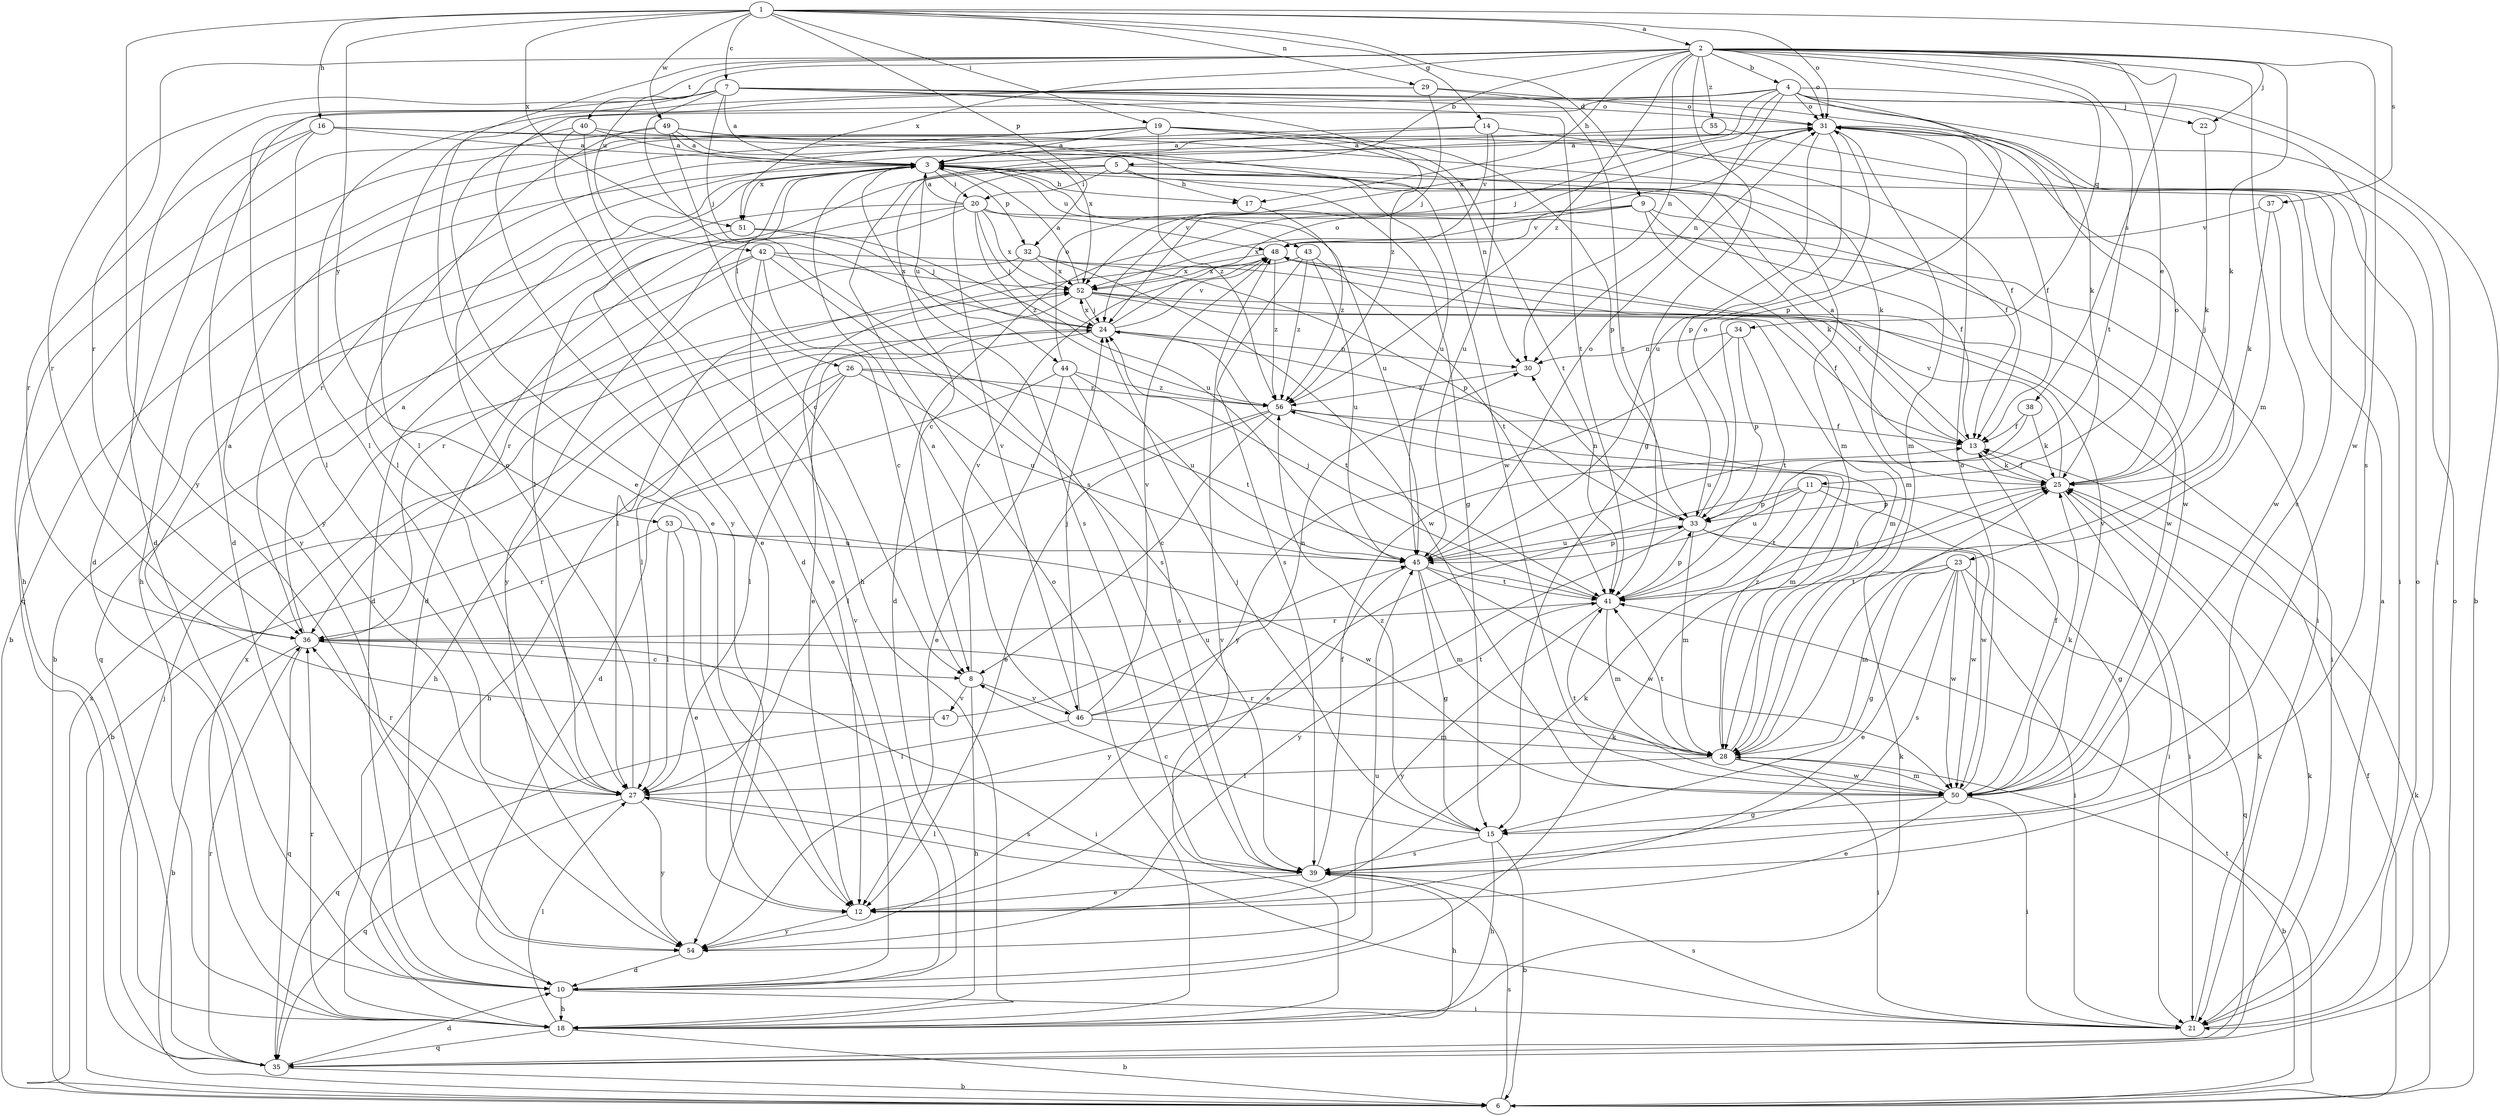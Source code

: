 strict digraph  {
	1 -> 2 [label=a];
	7 -> 3 [label=a];
	13 -> 3 [label=a];
	14 -> 3 [label=a];
	16 -> 3 [label=a];
	19 -> 3 [label=a];
	20 -> 3 [label=a];
	21 -> 3 [label=a];
	31 -> 3 [label=a];
	36 -> 3 [label=a];
	40 -> 3 [label=a];
	46 -> 3 [label=a];
	47 -> 3 [label=a];
	49 -> 3 [label=a];
	52 -> 3 [label=a];
	55 -> 3 [label=a];
	2 -> 4 [label=b];
	2 -> 5 [label=b];
	3 -> 6 [label=b];
	4 -> 6 [label=b];
	15 -> 6 [label=b];
	18 -> 6 [label=b];
	20 -> 6 [label=b];
	28 -> 6 [label=b];
	35 -> 6 [label=b];
	36 -> 6 [label=b];
	44 -> 6 [label=b];
	1 -> 7 [label=c];
	5 -> 8 [label=c];
	15 -> 8 [label=c];
	36 -> 8 [label=c];
	42 -> 8 [label=c];
	49 -> 8 [label=c];
	56 -> 8 [label=c];
	1 -> 9 [label=d];
	7 -> 10 [label=d];
	9 -> 10 [label=d];
	16 -> 10 [label=d];
	20 -> 10 [label=d];
	26 -> 10 [label=d];
	29 -> 10 [label=d];
	35 -> 10 [label=d];
	40 -> 10 [label=d];
	51 -> 10 [label=d];
	54 -> 10 [label=d];
	2 -> 11 [label=e];
	2 -> 12 [label=e];
	3 -> 12 [label=e];
	11 -> 12 [label=e];
	23 -> 12 [label=e];
	39 -> 12 [label=e];
	40 -> 12 [label=e];
	42 -> 12 [label=e];
	44 -> 12 [label=e];
	50 -> 12 [label=e];
	52 -> 12 [label=e];
	53 -> 12 [label=e];
	56 -> 12 [label=e];
	5 -> 13 [label=f];
	6 -> 13 [label=f];
	9 -> 13 [label=f];
	14 -> 13 [label=f];
	25 -> 13 [label=f];
	31 -> 13 [label=f];
	38 -> 13 [label=f];
	39 -> 13 [label=f];
	42 -> 13 [label=f];
	50 -> 13 [label=f];
	52 -> 13 [label=f];
	56 -> 13 [label=f];
	1 -> 14 [label=g];
	2 -> 15 [label=g];
	5 -> 15 [label=g];
	23 -> 15 [label=g];
	33 -> 15 [label=g];
	45 -> 15 [label=g];
	50 -> 15 [label=g];
	1 -> 16 [label=h];
	2 -> 17 [label=h];
	3 -> 17 [label=h];
	5 -> 17 [label=h];
	8 -> 18 [label=h];
	10 -> 18 [label=h];
	15 -> 18 [label=h];
	19 -> 18 [label=h];
	24 -> 18 [label=h];
	26 -> 18 [label=h];
	39 -> 18 [label=h];
	40 -> 18 [label=h];
	49 -> 18 [label=h];
	1 -> 19 [label=i];
	3 -> 20 [label=i];
	5 -> 20 [label=i];
	7 -> 21 [label=i];
	10 -> 21 [label=i];
	11 -> 21 [label=i];
	20 -> 21 [label=i];
	23 -> 21 [label=i];
	25 -> 21 [label=i];
	28 -> 21 [label=i];
	36 -> 21 [label=i];
	40 -> 21 [label=i];
	50 -> 21 [label=i];
	52 -> 21 [label=i];
	2 -> 22 [label=j];
	4 -> 22 [label=j];
	4 -> 23 [label=j];
	4 -> 24 [label=j];
	7 -> 24 [label=j];
	15 -> 24 [label=j];
	20 -> 24 [label=j];
	28 -> 24 [label=j];
	29 -> 24 [label=j];
	35 -> 24 [label=j];
	41 -> 24 [label=j];
	46 -> 24 [label=j];
	51 -> 24 [label=j];
	52 -> 24 [label=j];
	2 -> 25 [label=k];
	3 -> 25 [label=k];
	6 -> 25 [label=k];
	7 -> 25 [label=k];
	10 -> 25 [label=k];
	12 -> 25 [label=k];
	13 -> 25 [label=k];
	16 -> 25 [label=k];
	18 -> 25 [label=k];
	21 -> 25 [label=k];
	22 -> 25 [label=k];
	35 -> 25 [label=k];
	37 -> 25 [label=k];
	38 -> 25 [label=k];
	50 -> 25 [label=k];
	3 -> 26 [label=l];
	4 -> 27 [label=l];
	5 -> 27 [label=l];
	16 -> 27 [label=l];
	18 -> 27 [label=l];
	24 -> 27 [label=l];
	26 -> 27 [label=l];
	28 -> 27 [label=l];
	29 -> 27 [label=l];
	32 -> 27 [label=l];
	39 -> 27 [label=l];
	46 -> 27 [label=l];
	49 -> 27 [label=l];
	53 -> 27 [label=l];
	56 -> 27 [label=l];
	2 -> 28 [label=m];
	9 -> 28 [label=m];
	16 -> 28 [label=m];
	23 -> 28 [label=m];
	31 -> 28 [label=m];
	33 -> 28 [label=m];
	41 -> 28 [label=m];
	45 -> 28 [label=m];
	46 -> 28 [label=m];
	50 -> 28 [label=m];
	52 -> 28 [label=m];
	56 -> 28 [label=m];
	1 -> 29 [label=n];
	2 -> 30 [label=n];
	4 -> 30 [label=n];
	19 -> 30 [label=n];
	24 -> 30 [label=n];
	33 -> 30 [label=n];
	34 -> 30 [label=n];
	46 -> 30 [label=n];
	1 -> 31 [label=o];
	2 -> 31 [label=o];
	4 -> 31 [label=o];
	7 -> 31 [label=o];
	18 -> 31 [label=o];
	21 -> 31 [label=o];
	24 -> 31 [label=o];
	25 -> 31 [label=o];
	27 -> 31 [label=o];
	29 -> 31 [label=o];
	33 -> 31 [label=o];
	35 -> 31 [label=o];
	44 -> 31 [label=o];
	45 -> 31 [label=o];
	50 -> 31 [label=o];
	1 -> 32 [label=p];
	3 -> 32 [label=p];
	4 -> 33 [label=p];
	11 -> 33 [label=p];
	19 -> 33 [label=p];
	25 -> 33 [label=p];
	31 -> 33 [label=p];
	32 -> 33 [label=p];
	34 -> 33 [label=p];
	41 -> 33 [label=p];
	45 -> 33 [label=p];
	2 -> 34 [label=q];
	18 -> 35 [label=q];
	19 -> 35 [label=q];
	23 -> 35 [label=q];
	27 -> 35 [label=q];
	36 -> 35 [label=q];
	42 -> 35 [label=q];
	47 -> 35 [label=q];
	2 -> 36 [label=r];
	7 -> 36 [label=r];
	14 -> 36 [label=r];
	16 -> 36 [label=r];
	18 -> 36 [label=r];
	27 -> 36 [label=r];
	28 -> 36 [label=r];
	32 -> 36 [label=r];
	35 -> 36 [label=r];
	41 -> 36 [label=r];
	42 -> 36 [label=r];
	53 -> 36 [label=r];
	1 -> 37 [label=s];
	2 -> 38 [label=s];
	2 -> 39 [label=s];
	3 -> 39 [label=s];
	6 -> 39 [label=s];
	7 -> 39 [label=s];
	15 -> 39 [label=s];
	21 -> 39 [label=s];
	23 -> 39 [label=s];
	27 -> 39 [label=s];
	42 -> 39 [label=s];
	43 -> 39 [label=s];
	44 -> 39 [label=s];
	55 -> 39 [label=s];
	2 -> 40 [label=t];
	2 -> 41 [label=t];
	6 -> 41 [label=t];
	7 -> 41 [label=t];
	11 -> 41 [label=t];
	19 -> 41 [label=t];
	23 -> 41 [label=t];
	24 -> 41 [label=t];
	26 -> 41 [label=t];
	28 -> 41 [label=t];
	29 -> 41 [label=t];
	34 -> 41 [label=t];
	43 -> 41 [label=t];
	45 -> 41 [label=t];
	46 -> 41 [label=t];
	50 -> 41 [label=t];
	2 -> 42 [label=u];
	3 -> 43 [label=u];
	3 -> 44 [label=u];
	3 -> 45 [label=u];
	10 -> 45 [label=u];
	11 -> 45 [label=u];
	14 -> 45 [label=u];
	26 -> 45 [label=u];
	31 -> 45 [label=u];
	33 -> 45 [label=u];
	38 -> 45 [label=u];
	43 -> 45 [label=u];
	44 -> 45 [label=u];
	47 -> 45 [label=u];
	49 -> 45 [label=u];
	51 -> 45 [label=u];
	53 -> 45 [label=u];
	5 -> 46 [label=v];
	8 -> 46 [label=v];
	8 -> 47 [label=v];
	8 -> 48 [label=v];
	9 -> 48 [label=v];
	10 -> 48 [label=v];
	14 -> 48 [label=v];
	18 -> 48 [label=v];
	20 -> 48 [label=v];
	24 -> 48 [label=v];
	25 -> 48 [label=v];
	37 -> 48 [label=v];
	46 -> 48 [label=v];
	50 -> 48 [label=v];
	1 -> 49 [label=w];
	4 -> 50 [label=w];
	9 -> 50 [label=w];
	11 -> 50 [label=w];
	23 -> 50 [label=w];
	28 -> 50 [label=w];
	32 -> 50 [label=w];
	33 -> 50 [label=w];
	37 -> 50 [label=w];
	45 -> 50 [label=w];
	48 -> 50 [label=w];
	49 -> 50 [label=w];
	53 -> 50 [label=w];
	1 -> 51 [label=x];
	2 -> 51 [label=x];
	3 -> 51 [label=x];
	4 -> 52 [label=x];
	6 -> 52 [label=x];
	9 -> 52 [label=x];
	18 -> 52 [label=x];
	20 -> 52 [label=x];
	24 -> 52 [label=x];
	32 -> 52 [label=x];
	42 -> 52 [label=x];
	43 -> 52 [label=x];
	48 -> 52 [label=x];
	49 -> 52 [label=x];
	1 -> 53 [label=y];
	1 -> 54 [label=y];
	4 -> 54 [label=y];
	7 -> 54 [label=y];
	12 -> 54 [label=y];
	19 -> 54 [label=y];
	20 -> 54 [label=y];
	27 -> 54 [label=y];
	33 -> 54 [label=y];
	34 -> 54 [label=y];
	41 -> 54 [label=y];
	45 -> 54 [label=y];
	2 -> 55 [label=z];
	2 -> 56 [label=z];
	7 -> 56 [label=z];
	15 -> 56 [label=z];
	17 -> 56 [label=z];
	19 -> 56 [label=z];
	20 -> 56 [label=z];
	26 -> 56 [label=z];
	28 -> 56 [label=z];
	30 -> 56 [label=z];
	43 -> 56 [label=z];
	44 -> 56 [label=z];
	48 -> 56 [label=z];
}
